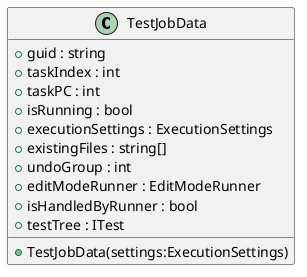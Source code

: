 @startuml
class TestJobData {
    + guid : string
    + taskIndex : int
    + taskPC : int
    + isRunning : bool
    + executionSettings : ExecutionSettings
    + existingFiles : string[]
    + undoGroup : int
    + editModeRunner : EditModeRunner
    + isHandledByRunner : bool
    + testTree : ITest
    + TestJobData(settings:ExecutionSettings)
}
@enduml
